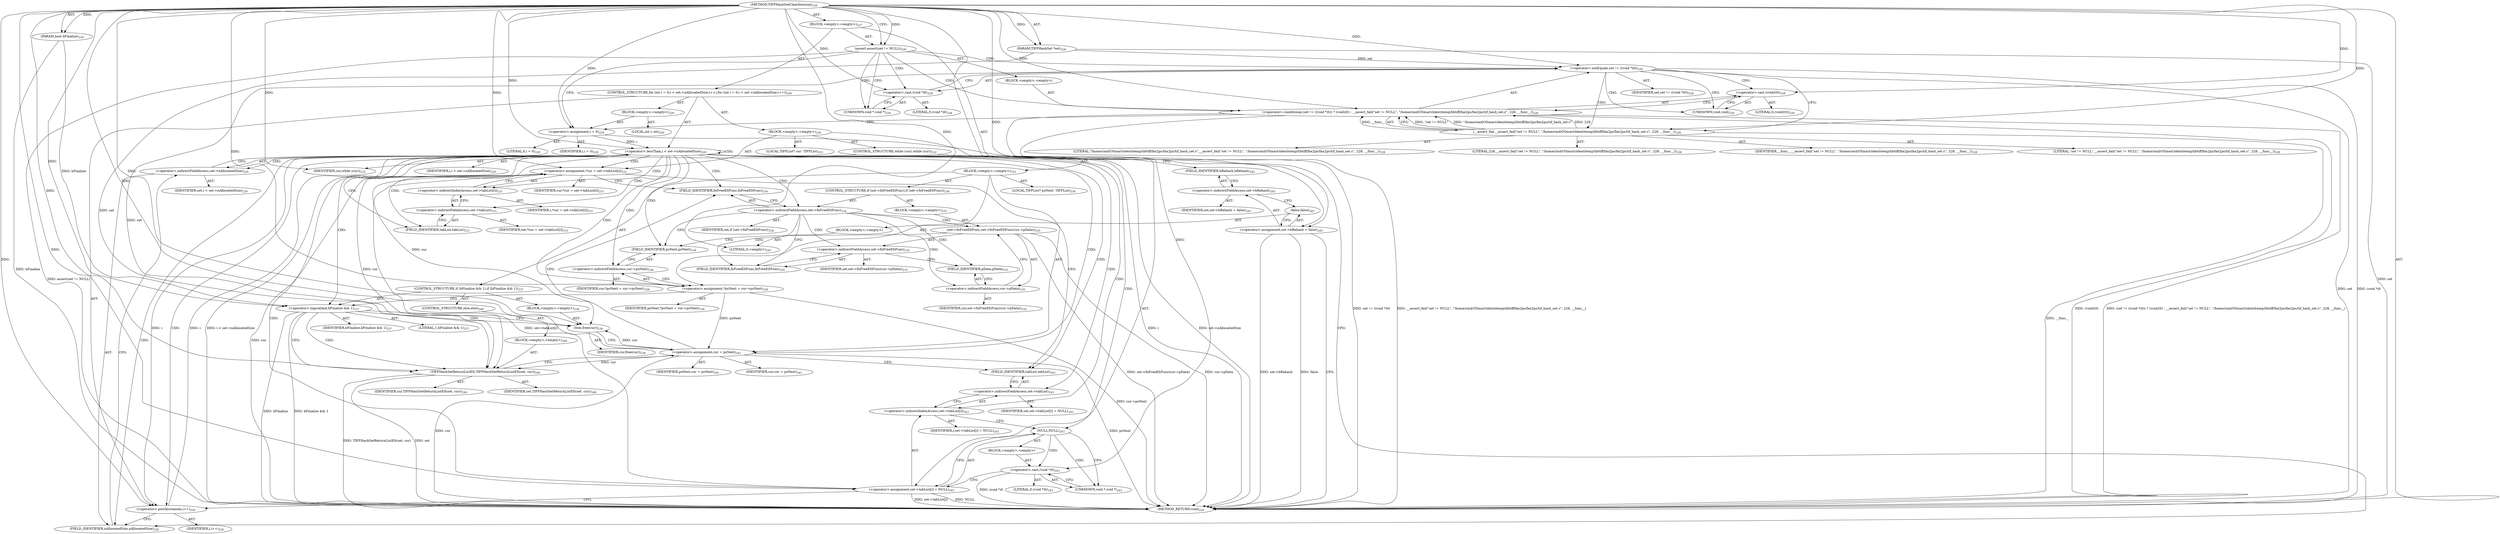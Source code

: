 digraph "TIFFHashSetClearInternal" {  
"5154" [label = <(METHOD,TIFFHashSetClearInternal)<SUB>226</SUB>> ]
"5155" [label = <(PARAM,TIFFHashSet *set)<SUB>226</SUB>> ]
"5156" [label = <(PARAM,bool bFinalize)<SUB>226</SUB>> ]
"5157" [label = <(BLOCK,&lt;empty&gt;,&lt;empty&gt;)<SUB>227</SUB>> ]
"5158" [label = <(assert,assert(set != NULL))<SUB>228</SUB>> ]
"5159" [label = <(BLOCK,&lt;empty&gt;,&lt;empty&gt;)> ]
"5160" [label = <(&lt;operator&gt;.conditional,(set != ((void *)0)) ? (void)(0) : __assert_fail(&quot;set != NULL&quot;, &quot;/home/cmd/OSmart/identitemp/libtiff/fax2ps/fax2ps/tif_hash_set.c&quot;, 228, __func__))<SUB>228</SUB>> ]
"5161" [label = <(&lt;operator&gt;.notEquals,set != ((void *)0))<SUB>228</SUB>> ]
"5162" [label = <(IDENTIFIER,set,set != ((void *)0))<SUB>228</SUB>> ]
"5163" [label = <(&lt;operator&gt;.cast,(void *)0)<SUB>228</SUB>> ]
"5164" [label = <(UNKNOWN,void *,void *)<SUB>228</SUB>> ]
"5165" [label = <(LITERAL,0,(void *)0)<SUB>228</SUB>> ]
"5166" [label = <(&lt;operator&gt;.cast,(void)(0))<SUB>228</SUB>> ]
"5167" [label = <(UNKNOWN,void,void)<SUB>228</SUB>> ]
"5168" [label = <(LITERAL,0,(void)(0))<SUB>228</SUB>> ]
"5169" [label = <(__assert_fail,__assert_fail(&quot;set != NULL&quot;, &quot;/home/cmd/OSmart/identitemp/libtiff/fax2ps/fax2ps/tif_hash_set.c&quot;, 228, __func__))<SUB>228</SUB>> ]
"5170" [label = <(LITERAL,&quot;set != NULL&quot;,__assert_fail(&quot;set != NULL&quot;, &quot;/home/cmd/OSmart/identitemp/libtiff/fax2ps/fax2ps/tif_hash_set.c&quot;, 228, __func__))<SUB>228</SUB>> ]
"5171" [label = <(LITERAL,&quot;/home/cmd/OSmart/identitemp/libtiff/fax2ps/fax2ps/tif_hash_set.c&quot;,__assert_fail(&quot;set != NULL&quot;, &quot;/home/cmd/OSmart/identitemp/libtiff/fax2ps/fax2ps/tif_hash_set.c&quot;, 228, __func__))<SUB>228</SUB>> ]
"5172" [label = <(LITERAL,228,__assert_fail(&quot;set != NULL&quot;, &quot;/home/cmd/OSmart/identitemp/libtiff/fax2ps/fax2ps/tif_hash_set.c&quot;, 228, __func__))<SUB>228</SUB>> ]
"5173" [label = <(IDENTIFIER,__func__,__assert_fail(&quot;set != NULL&quot;, &quot;/home/cmd/OSmart/identitemp/libtiff/fax2ps/fax2ps/tif_hash_set.c&quot;, 228, __func__))<SUB>228</SUB>> ]
"5174" [label = <(CONTROL_STRUCTURE,for (int i = 0;i &lt; set-&gt;nAllocatedSize;i++),for (int i = 0;i &lt; set-&gt;nAllocatedSize;i++))<SUB>229</SUB>> ]
"5175" [label = <(BLOCK,&lt;empty&gt;,&lt;empty&gt;)<SUB>229</SUB>> ]
"5176" [label = <(LOCAL,int i: int)<SUB>229</SUB>> ]
"5177" [label = <(&lt;operator&gt;.assignment,i = 0)<SUB>229</SUB>> ]
"5178" [label = <(IDENTIFIER,i,i = 0)<SUB>229</SUB>> ]
"5179" [label = <(LITERAL,0,i = 0)<SUB>229</SUB>> ]
"5180" [label = <(&lt;operator&gt;.lessThan,i &lt; set-&gt;nAllocatedSize)<SUB>229</SUB>> ]
"5181" [label = <(IDENTIFIER,i,i &lt; set-&gt;nAllocatedSize)<SUB>229</SUB>> ]
"5182" [label = <(&lt;operator&gt;.indirectFieldAccess,set-&gt;nAllocatedSize)<SUB>229</SUB>> ]
"5183" [label = <(IDENTIFIER,set,i &lt; set-&gt;nAllocatedSize)<SUB>229</SUB>> ]
"5184" [label = <(FIELD_IDENTIFIER,nAllocatedSize,nAllocatedSize)<SUB>229</SUB>> ]
"5185" [label = <(&lt;operator&gt;.postIncrement,i++)<SUB>229</SUB>> ]
"5186" [label = <(IDENTIFIER,i,i++)<SUB>229</SUB>> ]
"5187" [label = <(BLOCK,&lt;empty&gt;,&lt;empty&gt;)<SUB>230</SUB>> ]
"5188" [label = <(LOCAL,TIFFList* cur: TIFFList)<SUB>231</SUB>> ]
"5189" [label = <(&lt;operator&gt;.assignment,*cur = set-&gt;tabList[i])<SUB>231</SUB>> ]
"5190" [label = <(IDENTIFIER,cur,*cur = set-&gt;tabList[i])<SUB>231</SUB>> ]
"5191" [label = <(&lt;operator&gt;.indirectIndexAccess,set-&gt;tabList[i])<SUB>231</SUB>> ]
"5192" [label = <(&lt;operator&gt;.indirectFieldAccess,set-&gt;tabList)<SUB>231</SUB>> ]
"5193" [label = <(IDENTIFIER,set,*cur = set-&gt;tabList[i])<SUB>231</SUB>> ]
"5194" [label = <(FIELD_IDENTIFIER,tabList,tabList)<SUB>231</SUB>> ]
"5195" [label = <(IDENTIFIER,i,*cur = set-&gt;tabList[i])<SUB>231</SUB>> ]
"5196" [label = <(CONTROL_STRUCTURE,while (cur),while (cur))<SUB>232</SUB>> ]
"5197" [label = <(IDENTIFIER,cur,while (cur))<SUB>232</SUB>> ]
"5198" [label = <(BLOCK,&lt;empty&gt;,&lt;empty&gt;)<SUB>233</SUB>> ]
"5199" [label = <(CONTROL_STRUCTURE,if (set-&gt;fnFreeEltFunc),if (set-&gt;fnFreeEltFunc))<SUB>234</SUB>> ]
"5200" [label = <(&lt;operator&gt;.indirectFieldAccess,set-&gt;fnFreeEltFunc)<SUB>234</SUB>> ]
"5201" [label = <(IDENTIFIER,set,if (set-&gt;fnFreeEltFunc))<SUB>234</SUB>> ]
"5202" [label = <(FIELD_IDENTIFIER,fnFreeEltFunc,fnFreeEltFunc)<SUB>234</SUB>> ]
"5203" [label = <(BLOCK,&lt;empty&gt;,&lt;empty&gt;)<SUB>235</SUB>> ]
"5204" [label = <(set-&gt;fnFreeEltFunc,set-&gt;fnFreeEltFunc(cur-&gt;pData))<SUB>235</SUB>> ]
"5205" [label = <(&lt;operator&gt;.indirectFieldAccess,set-&gt;fnFreeEltFunc)<SUB>235</SUB>> ]
"5206" [label = <(IDENTIFIER,set,set-&gt;fnFreeEltFunc(cur-&gt;pData))<SUB>235</SUB>> ]
"5207" [label = <(FIELD_IDENTIFIER,fnFreeEltFunc,fnFreeEltFunc)<SUB>235</SUB>> ]
"5208" [label = <(&lt;operator&gt;.indirectFieldAccess,cur-&gt;pData)<SUB>235</SUB>> ]
"5209" [label = <(IDENTIFIER,cur,set-&gt;fnFreeEltFunc(cur-&gt;pData))<SUB>235</SUB>> ]
"5210" [label = <(FIELD_IDENTIFIER,pData,pData)<SUB>235</SUB>> ]
"5211" [label = <(LOCAL,TIFFList* psNext: TIFFList)<SUB>236</SUB>> ]
"5212" [label = <(&lt;operator&gt;.assignment,*psNext = cur-&gt;psNext)<SUB>236</SUB>> ]
"5213" [label = <(IDENTIFIER,psNext,*psNext = cur-&gt;psNext)<SUB>236</SUB>> ]
"5214" [label = <(&lt;operator&gt;.indirectFieldAccess,cur-&gt;psNext)<SUB>236</SUB>> ]
"5215" [label = <(IDENTIFIER,cur,*psNext = cur-&gt;psNext)<SUB>236</SUB>> ]
"5216" [label = <(FIELD_IDENTIFIER,psNext,psNext)<SUB>236</SUB>> ]
"5217" [label = <(CONTROL_STRUCTURE,if (bFinalize &amp;&amp; 1),if (bFinalize &amp;&amp; 1))<SUB>237</SUB>> ]
"5218" [label = <(&lt;operator&gt;.logicalAnd,bFinalize &amp;&amp; 1)<SUB>237</SUB>> ]
"5219" [label = <(IDENTIFIER,bFinalize,bFinalize &amp;&amp; 1)<SUB>237</SUB>> ]
"5220" [label = <(LITERAL,1,bFinalize &amp;&amp; 1)<SUB>237</SUB>> ]
"5221" [label = <(BLOCK,&lt;empty&gt;,&lt;empty&gt;)<SUB>238</SUB>> ]
"5222" [label = <(free,free(cur))<SUB>238</SUB>> ]
"5223" [label = <(IDENTIFIER,cur,free(cur))<SUB>238</SUB>> ]
"5224" [label = <(CONTROL_STRUCTURE,else,else)<SUB>240</SUB>> ]
"5225" [label = <(BLOCK,&lt;empty&gt;,&lt;empty&gt;)<SUB>240</SUB>> ]
"5226" [label = <(TIFFHashSetReturnListElt,TIFFHashSetReturnListElt(set, cur))<SUB>240</SUB>> ]
"5227" [label = <(IDENTIFIER,set,TIFFHashSetReturnListElt(set, cur))<SUB>240</SUB>> ]
"5228" [label = <(IDENTIFIER,cur,TIFFHashSetReturnListElt(set, cur))<SUB>240</SUB>> ]
"5229" [label = <(&lt;operator&gt;.assignment,cur = psNext)<SUB>241</SUB>> ]
"5230" [label = <(IDENTIFIER,cur,cur = psNext)<SUB>241</SUB>> ]
"5231" [label = <(IDENTIFIER,psNext,cur = psNext)<SUB>241</SUB>> ]
"5232" [label = <(&lt;operator&gt;.assignment,set-&gt;tabList[i] = NULL)<SUB>243</SUB>> ]
"5233" [label = <(&lt;operator&gt;.indirectIndexAccess,set-&gt;tabList[i])<SUB>243</SUB>> ]
"5234" [label = <(&lt;operator&gt;.indirectFieldAccess,set-&gt;tabList)<SUB>243</SUB>> ]
"5235" [label = <(IDENTIFIER,set,set-&gt;tabList[i] = NULL)<SUB>243</SUB>> ]
"5236" [label = <(FIELD_IDENTIFIER,tabList,tabList)<SUB>243</SUB>> ]
"5237" [label = <(IDENTIFIER,i,set-&gt;tabList[i] = NULL)<SUB>243</SUB>> ]
"5238" [label = <(NULL,NULL)<SUB>243</SUB>> ]
"5239" [label = <(BLOCK,&lt;empty&gt;,&lt;empty&gt;)> ]
"5240" [label = <(&lt;operator&gt;.cast,(void *)0)<SUB>243</SUB>> ]
"5241" [label = <(UNKNOWN,void *,void *)<SUB>243</SUB>> ]
"5242" [label = <(LITERAL,0,(void *)0)<SUB>243</SUB>> ]
"5243" [label = <(&lt;operator&gt;.assignment,set-&gt;bRehash = false)<SUB>245</SUB>> ]
"5244" [label = <(&lt;operator&gt;.indirectFieldAccess,set-&gt;bRehash)<SUB>245</SUB>> ]
"5245" [label = <(IDENTIFIER,set,set-&gt;bRehash = false)<SUB>245</SUB>> ]
"5246" [label = <(FIELD_IDENTIFIER,bRehash,bRehash)<SUB>245</SUB>> ]
"5247" [label = <(false,false)<SUB>245</SUB>> ]
"5248" [label = <(BLOCK,&lt;empty&gt;,&lt;empty&gt;)> ]
"5249" [label = <(LITERAL,0,&lt;empty&gt;)<SUB>245</SUB>> ]
"5250" [label = <(METHOD_RETURN,void)<SUB>226</SUB>> ]
  "5154" -> "5155"  [ label = "AST: "] 
  "5154" -> "5156"  [ label = "AST: "] 
  "5154" -> "5157"  [ label = "AST: "] 
  "5154" -> "5250"  [ label = "AST: "] 
  "5157" -> "5158"  [ label = "AST: "] 
  "5157" -> "5174"  [ label = "AST: "] 
  "5157" -> "5243"  [ label = "AST: "] 
  "5158" -> "5159"  [ label = "AST: "] 
  "5159" -> "5160"  [ label = "AST: "] 
  "5160" -> "5161"  [ label = "AST: "] 
  "5160" -> "5166"  [ label = "AST: "] 
  "5160" -> "5169"  [ label = "AST: "] 
  "5161" -> "5162"  [ label = "AST: "] 
  "5161" -> "5163"  [ label = "AST: "] 
  "5163" -> "5164"  [ label = "AST: "] 
  "5163" -> "5165"  [ label = "AST: "] 
  "5166" -> "5167"  [ label = "AST: "] 
  "5166" -> "5168"  [ label = "AST: "] 
  "5169" -> "5170"  [ label = "AST: "] 
  "5169" -> "5171"  [ label = "AST: "] 
  "5169" -> "5172"  [ label = "AST: "] 
  "5169" -> "5173"  [ label = "AST: "] 
  "5174" -> "5175"  [ label = "AST: "] 
  "5174" -> "5180"  [ label = "AST: "] 
  "5174" -> "5185"  [ label = "AST: "] 
  "5174" -> "5187"  [ label = "AST: "] 
  "5175" -> "5176"  [ label = "AST: "] 
  "5175" -> "5177"  [ label = "AST: "] 
  "5177" -> "5178"  [ label = "AST: "] 
  "5177" -> "5179"  [ label = "AST: "] 
  "5180" -> "5181"  [ label = "AST: "] 
  "5180" -> "5182"  [ label = "AST: "] 
  "5182" -> "5183"  [ label = "AST: "] 
  "5182" -> "5184"  [ label = "AST: "] 
  "5185" -> "5186"  [ label = "AST: "] 
  "5187" -> "5188"  [ label = "AST: "] 
  "5187" -> "5189"  [ label = "AST: "] 
  "5187" -> "5196"  [ label = "AST: "] 
  "5187" -> "5232"  [ label = "AST: "] 
  "5189" -> "5190"  [ label = "AST: "] 
  "5189" -> "5191"  [ label = "AST: "] 
  "5191" -> "5192"  [ label = "AST: "] 
  "5191" -> "5195"  [ label = "AST: "] 
  "5192" -> "5193"  [ label = "AST: "] 
  "5192" -> "5194"  [ label = "AST: "] 
  "5196" -> "5197"  [ label = "AST: "] 
  "5196" -> "5198"  [ label = "AST: "] 
  "5198" -> "5199"  [ label = "AST: "] 
  "5198" -> "5211"  [ label = "AST: "] 
  "5198" -> "5212"  [ label = "AST: "] 
  "5198" -> "5217"  [ label = "AST: "] 
  "5198" -> "5229"  [ label = "AST: "] 
  "5199" -> "5200"  [ label = "AST: "] 
  "5199" -> "5203"  [ label = "AST: "] 
  "5200" -> "5201"  [ label = "AST: "] 
  "5200" -> "5202"  [ label = "AST: "] 
  "5203" -> "5204"  [ label = "AST: "] 
  "5204" -> "5205"  [ label = "AST: "] 
  "5204" -> "5208"  [ label = "AST: "] 
  "5205" -> "5206"  [ label = "AST: "] 
  "5205" -> "5207"  [ label = "AST: "] 
  "5208" -> "5209"  [ label = "AST: "] 
  "5208" -> "5210"  [ label = "AST: "] 
  "5212" -> "5213"  [ label = "AST: "] 
  "5212" -> "5214"  [ label = "AST: "] 
  "5214" -> "5215"  [ label = "AST: "] 
  "5214" -> "5216"  [ label = "AST: "] 
  "5217" -> "5218"  [ label = "AST: "] 
  "5217" -> "5221"  [ label = "AST: "] 
  "5217" -> "5224"  [ label = "AST: "] 
  "5218" -> "5219"  [ label = "AST: "] 
  "5218" -> "5220"  [ label = "AST: "] 
  "5221" -> "5222"  [ label = "AST: "] 
  "5222" -> "5223"  [ label = "AST: "] 
  "5224" -> "5225"  [ label = "AST: "] 
  "5225" -> "5226"  [ label = "AST: "] 
  "5226" -> "5227"  [ label = "AST: "] 
  "5226" -> "5228"  [ label = "AST: "] 
  "5229" -> "5230"  [ label = "AST: "] 
  "5229" -> "5231"  [ label = "AST: "] 
  "5232" -> "5233"  [ label = "AST: "] 
  "5232" -> "5238"  [ label = "AST: "] 
  "5233" -> "5234"  [ label = "AST: "] 
  "5233" -> "5237"  [ label = "AST: "] 
  "5234" -> "5235"  [ label = "AST: "] 
  "5234" -> "5236"  [ label = "AST: "] 
  "5238" -> "5239"  [ label = "AST: "] 
  "5239" -> "5240"  [ label = "AST: "] 
  "5240" -> "5241"  [ label = "AST: "] 
  "5240" -> "5242"  [ label = "AST: "] 
  "5243" -> "5244"  [ label = "AST: "] 
  "5243" -> "5247"  [ label = "AST: "] 
  "5244" -> "5245"  [ label = "AST: "] 
  "5244" -> "5246"  [ label = "AST: "] 
  "5247" -> "5248"  [ label = "AST: "] 
  "5248" -> "5249"  [ label = "AST: "] 
  "5158" -> "5164"  [ label = "CFG: "] 
  "5158" -> "5177"  [ label = "CFG: "] 
  "5243" -> "5250"  [ label = "CFG: "] 
  "5180" -> "5194"  [ label = "CFG: "] 
  "5180" -> "5246"  [ label = "CFG: "] 
  "5185" -> "5184"  [ label = "CFG: "] 
  "5244" -> "5247"  [ label = "CFG: "] 
  "5247" -> "5243"  [ label = "CFG: "] 
  "5160" -> "5177"  [ label = "CFG: "] 
  "5177" -> "5184"  [ label = "CFG: "] 
  "5182" -> "5180"  [ label = "CFG: "] 
  "5189" -> "5202"  [ label = "CFG: "] 
  "5189" -> "5236"  [ label = "CFG: "] 
  "5232" -> "5185"  [ label = "CFG: "] 
  "5246" -> "5244"  [ label = "CFG: "] 
  "5161" -> "5167"  [ label = "CFG: "] 
  "5161" -> "5169"  [ label = "CFG: "] 
  "5166" -> "5160"  [ label = "CFG: "] 
  "5169" -> "5160"  [ label = "CFG: "] 
  "5184" -> "5182"  [ label = "CFG: "] 
  "5191" -> "5189"  [ label = "CFG: "] 
  "5233" -> "5238"  [ label = "CFG: "] 
  "5238" -> "5241"  [ label = "CFG: "] 
  "5238" -> "5232"  [ label = "CFG: "] 
  "5163" -> "5161"  [ label = "CFG: "] 
  "5167" -> "5166"  [ label = "CFG: "] 
  "5192" -> "5191"  [ label = "CFG: "] 
  "5212" -> "5218"  [ label = "CFG: "] 
  "5229" -> "5202"  [ label = "CFG: "] 
  "5229" -> "5236"  [ label = "CFG: "] 
  "5234" -> "5233"  [ label = "CFG: "] 
  "5164" -> "5163"  [ label = "CFG: "] 
  "5194" -> "5192"  [ label = "CFG: "] 
  "5200" -> "5207"  [ label = "CFG: "] 
  "5200" -> "5216"  [ label = "CFG: "] 
  "5214" -> "5212"  [ label = "CFG: "] 
  "5218" -> "5222"  [ label = "CFG: "] 
  "5218" -> "5226"  [ label = "CFG: "] 
  "5236" -> "5234"  [ label = "CFG: "] 
  "5240" -> "5232"  [ label = "CFG: "] 
  "5202" -> "5200"  [ label = "CFG: "] 
  "5204" -> "5216"  [ label = "CFG: "] 
  "5216" -> "5214"  [ label = "CFG: "] 
  "5222" -> "5229"  [ label = "CFG: "] 
  "5241" -> "5240"  [ label = "CFG: "] 
  "5205" -> "5210"  [ label = "CFG: "] 
  "5208" -> "5204"  [ label = "CFG: "] 
  "5226" -> "5229"  [ label = "CFG: "] 
  "5207" -> "5205"  [ label = "CFG: "] 
  "5210" -> "5208"  [ label = "CFG: "] 
  "5154" -> "5158"  [ label = "CFG: "] 
  "5155" -> "5250"  [ label = "DDG: set"] 
  "5156" -> "5250"  [ label = "DDG: bFinalize"] 
  "5158" -> "5250"  [ label = "DDG: assert(set != NULL)"] 
  "5161" -> "5250"  [ label = "DDG: set"] 
  "5161" -> "5250"  [ label = "DDG: (void *)0"] 
  "5160" -> "5250"  [ label = "DDG: set != ((void *)0)"] 
  "5160" -> "5250"  [ label = "DDG: __assert_fail(&quot;set != NULL&quot;, &quot;/home/cmd/OSmart/identitemp/libtiff/fax2ps/fax2ps/tif_hash_set.c&quot;, 228, __func__)"] 
  "5160" -> "5250"  [ label = "DDG: (void)(0)"] 
  "5160" -> "5250"  [ label = "DDG: (set != ((void *)0)) ? (void)(0) : __assert_fail(&quot;set != NULL&quot;, &quot;/home/cmd/OSmart/identitemp/libtiff/fax2ps/fax2ps/tif_hash_set.c&quot;, 228, __func__)"] 
  "5180" -> "5250"  [ label = "DDG: i"] 
  "5180" -> "5250"  [ label = "DDG: set-&gt;nAllocatedSize"] 
  "5180" -> "5250"  [ label = "DDG: i &lt; set-&gt;nAllocatedSize"] 
  "5243" -> "5250"  [ label = "DDG: set-&gt;bRehash"] 
  "5243" -> "5250"  [ label = "DDG: false"] 
  "5189" -> "5250"  [ label = "DDG: cur"] 
  "5232" -> "5250"  [ label = "DDG: set-&gt;tabList[i]"] 
  "5232" -> "5250"  [ label = "DDG: NULL"] 
  "5240" -> "5250"  [ label = "DDG: (void *)0"] 
  "5204" -> "5250"  [ label = "DDG: cur-&gt;pData"] 
  "5204" -> "5250"  [ label = "DDG: set-&gt;fnFreeEltFunc(cur-&gt;pData)"] 
  "5212" -> "5250"  [ label = "DDG: cur-&gt;psNext"] 
  "5218" -> "5250"  [ label = "DDG: bFinalize"] 
  "5218" -> "5250"  [ label = "DDG: bFinalize &amp;&amp; 1"] 
  "5226" -> "5250"  [ label = "DDG: set"] 
  "5226" -> "5250"  [ label = "DDG: TIFFHashSetReturnListElt(set, cur)"] 
  "5229" -> "5250"  [ label = "DDG: cur"] 
  "5229" -> "5250"  [ label = "DDG: psNext"] 
  "5169" -> "5250"  [ label = "DDG: __func__"] 
  "5154" -> "5155"  [ label = "DDG: "] 
  "5154" -> "5156"  [ label = "DDG: "] 
  "5154" -> "5158"  [ label = "DDG: "] 
  "5154" -> "5243"  [ label = "DDG: "] 
  "5154" -> "5160"  [ label = "DDG: "] 
  "5169" -> "5160"  [ label = "DDG: &quot;set != NULL&quot;"] 
  "5169" -> "5160"  [ label = "DDG: &quot;/home/cmd/OSmart/identitemp/libtiff/fax2ps/fax2ps/tif_hash_set.c&quot;"] 
  "5169" -> "5160"  [ label = "DDG: 228"] 
  "5169" -> "5160"  [ label = "DDG: __func__"] 
  "5154" -> "5177"  [ label = "DDG: "] 
  "5177" -> "5180"  [ label = "DDG: i"] 
  "5185" -> "5180"  [ label = "DDG: i"] 
  "5154" -> "5180"  [ label = "DDG: "] 
  "5180" -> "5185"  [ label = "DDG: i"] 
  "5154" -> "5185"  [ label = "DDG: "] 
  "5232" -> "5189"  [ label = "DDG: set-&gt;tabList[i]"] 
  "5154" -> "5232"  [ label = "DDG: "] 
  "5154" -> "5189"  [ label = "DDG: "] 
  "5154" -> "5197"  [ label = "DDG: "] 
  "5154" -> "5249"  [ label = "DDG: "] 
  "5155" -> "5161"  [ label = "DDG: set"] 
  "5154" -> "5161"  [ label = "DDG: "] 
  "5154" -> "5166"  [ label = "DDG: "] 
  "5154" -> "5169"  [ label = "DDG: "] 
  "5212" -> "5229"  [ label = "DDG: psNext"] 
  "5154" -> "5229"  [ label = "DDG: "] 
  "5154" -> "5163"  [ label = "DDG: "] 
  "5154" -> "5212"  [ label = "DDG: "] 
  "5154" -> "5240"  [ label = "DDG: "] 
  "5156" -> "5218"  [ label = "DDG: bFinalize"] 
  "5154" -> "5218"  [ label = "DDG: "] 
  "5189" -> "5222"  [ label = "DDG: cur"] 
  "5229" -> "5222"  [ label = "DDG: cur"] 
  "5154" -> "5222"  [ label = "DDG: "] 
  "5161" -> "5226"  [ label = "DDG: set"] 
  "5155" -> "5226"  [ label = "DDG: set"] 
  "5154" -> "5226"  [ label = "DDG: "] 
  "5189" -> "5226"  [ label = "DDG: cur"] 
  "5229" -> "5226"  [ label = "DDG: cur"] 
  "5158" -> "5163"  [ label = "CDG: "] 
  "5158" -> "5161"  [ label = "CDG: "] 
  "5158" -> "5164"  [ label = "CDG: "] 
  "5158" -> "5160"  [ label = "CDG: "] 
  "5180" -> "5180"  [ label = "CDG: "] 
  "5180" -> "5234"  [ label = "CDG: "] 
  "5180" -> "5182"  [ label = "CDG: "] 
  "5180" -> "5184"  [ label = "CDG: "] 
  "5180" -> "5192"  [ label = "CDG: "] 
  "5180" -> "5191"  [ label = "CDG: "] 
  "5180" -> "5236"  [ label = "CDG: "] 
  "5180" -> "5238"  [ label = "CDG: "] 
  "5180" -> "5194"  [ label = "CDG: "] 
  "5180" -> "5232"  [ label = "CDG: "] 
  "5180" -> "5185"  [ label = "CDG: "] 
  "5180" -> "5189"  [ label = "CDG: "] 
  "5180" -> "5233"  [ label = "CDG: "] 
  "5180" -> "5200"  [ label = "CDG: "] 
  "5180" -> "5229"  [ label = "CDG: "] 
  "5180" -> "5214"  [ label = "CDG: "] 
  "5180" -> "5212"  [ label = "CDG: "] 
  "5180" -> "5218"  [ label = "CDG: "] 
  "5180" -> "5202"  [ label = "CDG: "] 
  "5180" -> "5216"  [ label = "CDG: "] 
  "5161" -> "5167"  [ label = "CDG: "] 
  "5161" -> "5166"  [ label = "CDG: "] 
  "5161" -> "5169"  [ label = "CDG: "] 
  "5238" -> "5240"  [ label = "CDG: "] 
  "5238" -> "5241"  [ label = "CDG: "] 
  "5200" -> "5210"  [ label = "CDG: "] 
  "5200" -> "5208"  [ label = "CDG: "] 
  "5200" -> "5204"  [ label = "CDG: "] 
  "5200" -> "5205"  [ label = "CDG: "] 
  "5200" -> "5207"  [ label = "CDG: "] 
  "5218" -> "5226"  [ label = "CDG: "] 
  "5218" -> "5222"  [ label = "CDG: "] 
}
